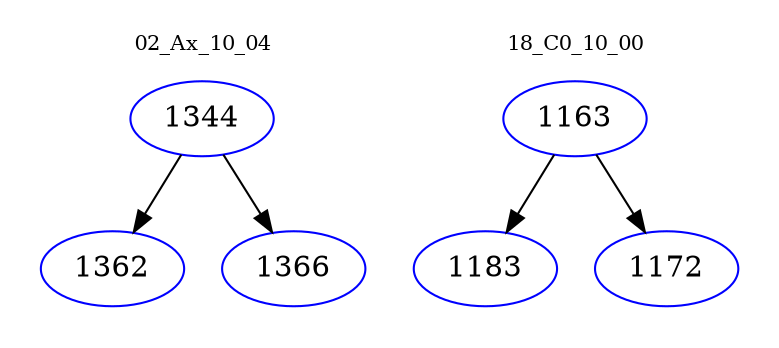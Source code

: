 digraph{
subgraph cluster_0 {
color = white
label = "02_Ax_10_04";
fontsize=10;
T0_1344 [label="1344", color="blue"]
T0_1344 -> T0_1362 [color="black"]
T0_1362 [label="1362", color="blue"]
T0_1344 -> T0_1366 [color="black"]
T0_1366 [label="1366", color="blue"]
}
subgraph cluster_1 {
color = white
label = "18_C0_10_00";
fontsize=10;
T1_1163 [label="1163", color="blue"]
T1_1163 -> T1_1183 [color="black"]
T1_1183 [label="1183", color="blue"]
T1_1163 -> T1_1172 [color="black"]
T1_1172 [label="1172", color="blue"]
}
}
